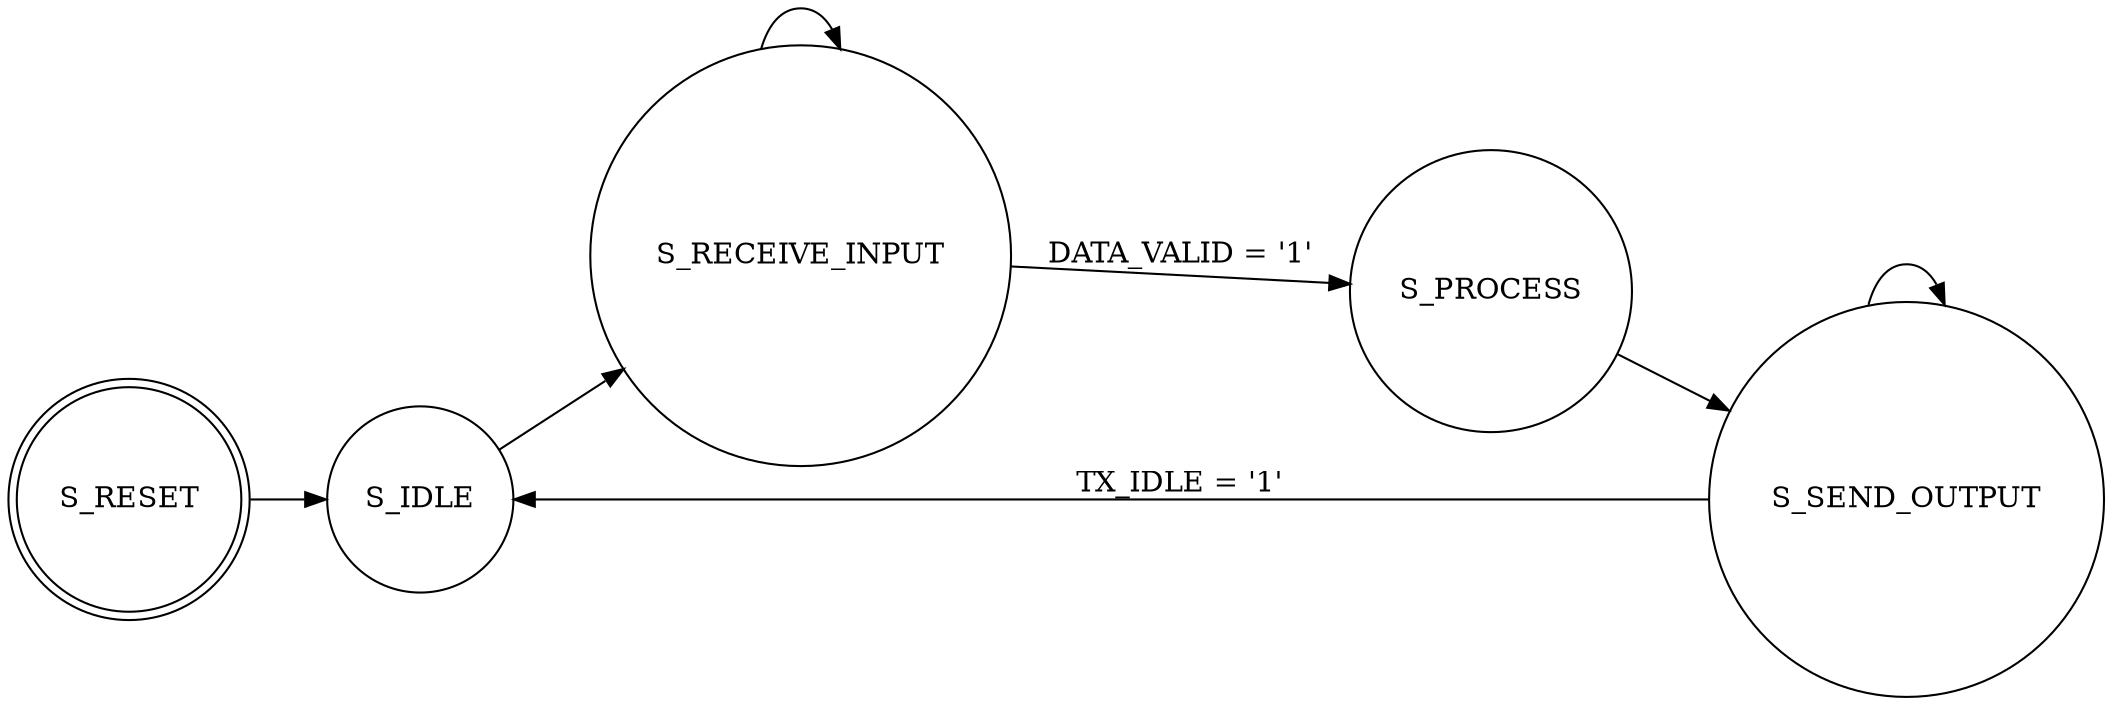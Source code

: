 digraph finite_state_machine {
  rankdir=LR;
  node [shape = doublecircle]; S_RESET;
  node [shape = circle];
  S_RESET -> S_IDLE [  ];
  S_IDLE -> S_RECEIVE_INPUT [  ];
  S_RECEIVE_INPUT -> S_PROCESS [ label = "DATA_VALID = '1'"  ];
  S_RECEIVE_INPUT -> S_RECEIVE_INPUT [ ];
  S_PROCESS -> S_SEND_OUTPUT [ ];
  S_SEND_OUTPUT -> S_IDLE [ label = "TX_IDLE = '1'" ];
  S_SEND_OUTPUT -> S_SEND_OUTPUT [ ];
}